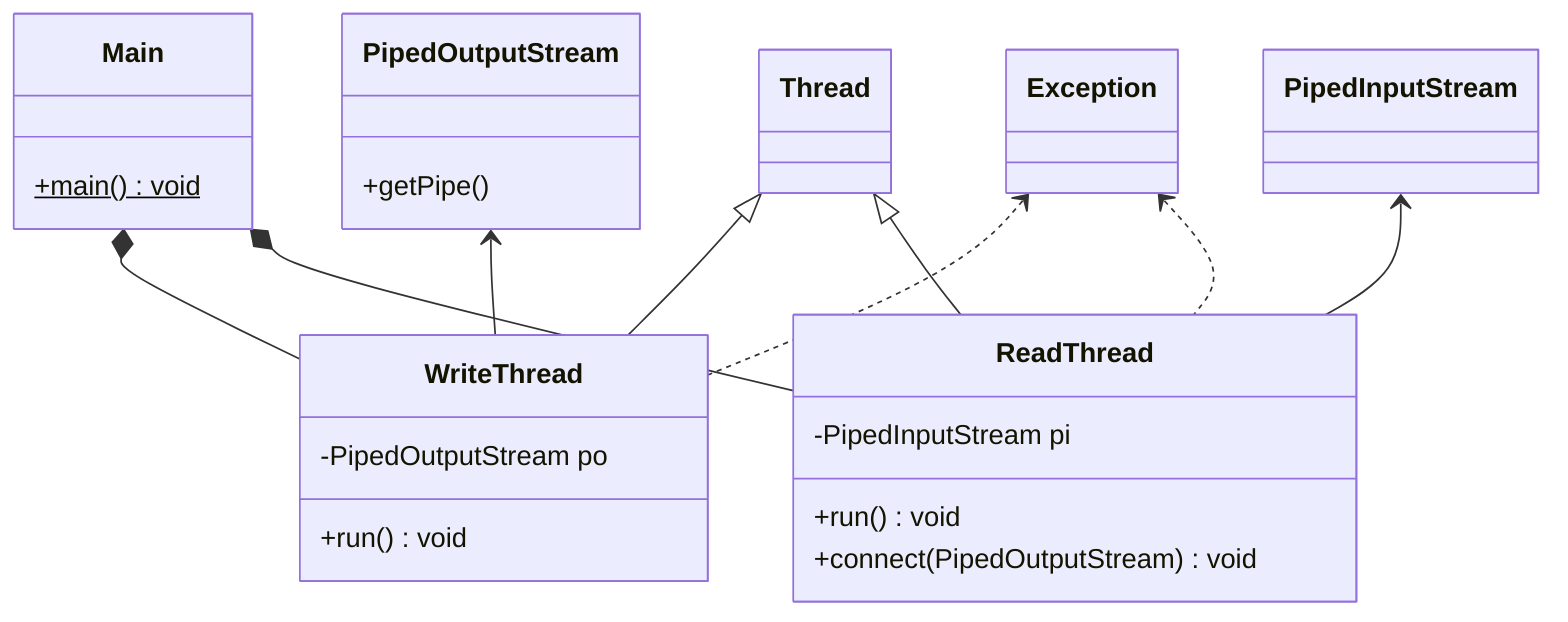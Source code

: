 classDiagram
    class Main {
        +main()$ void
    }
    class Thread {

    }
    class WriteThread {
        -PipedOutputStream po
        +run() void
    }
    class ReadThread {
        -PipedInputStream pi
        +run() void
        +connect(PipedOutputStream) void
    }
    class PipedOutputStream {
        +getPipe()
    }
    class PipedInputStream {

    }
    class Exception {

    }

    Main *-- WriteThread
    Main *-- ReadThread
    Thread <|-- WriteThread
    Thread <|-- ReadThread
    PipedOutputStream <-- WriteThread
    PipedInputStream <-- ReadThread
    Exception <.. WriteThread
    Exception <.. ReadThread